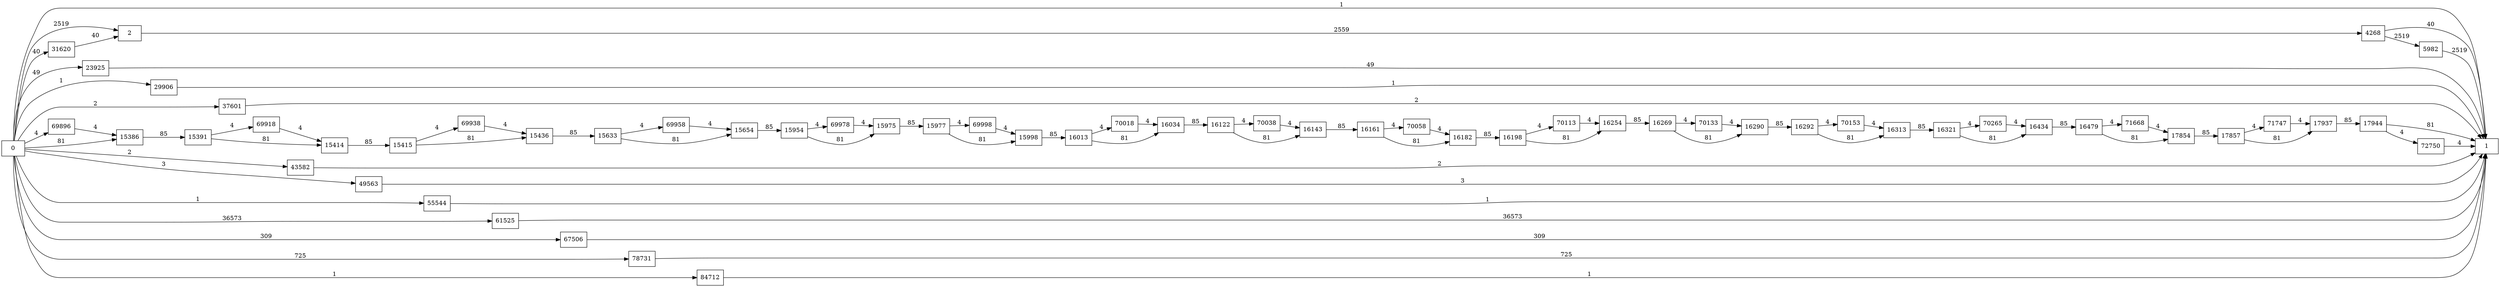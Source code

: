 digraph {
	graph [rankdir=LR]
	node [shape=rectangle]
	2 -> 4268 [label=2559]
	4268 -> 1 [label=40]
	4268 -> 5982 [label=2519]
	5982 -> 1 [label=2519]
	15386 -> 15391 [label=85]
	15391 -> 15414 [label=81]
	15391 -> 69918 [label=4]
	15414 -> 15415 [label=85]
	15415 -> 15436 [label=81]
	15415 -> 69938 [label=4]
	15436 -> 15633 [label=85]
	15633 -> 15654 [label=81]
	15633 -> 69958 [label=4]
	15654 -> 15954 [label=85]
	15954 -> 15975 [label=81]
	15954 -> 69978 [label=4]
	15975 -> 15977 [label=85]
	15977 -> 15998 [label=81]
	15977 -> 69998 [label=4]
	15998 -> 16013 [label=85]
	16013 -> 16034 [label=81]
	16013 -> 70018 [label=4]
	16034 -> 16122 [label=85]
	16122 -> 16143 [label=81]
	16122 -> 70038 [label=4]
	16143 -> 16161 [label=85]
	16161 -> 16182 [label=81]
	16161 -> 70058 [label=4]
	16182 -> 16198 [label=85]
	16198 -> 16254 [label=81]
	16198 -> 70113 [label=4]
	16254 -> 16269 [label=85]
	16269 -> 16290 [label=81]
	16269 -> 70133 [label=4]
	16290 -> 16292 [label=85]
	16292 -> 16313 [label=81]
	16292 -> 70153 [label=4]
	16313 -> 16321 [label=85]
	16321 -> 16434 [label=81]
	16321 -> 70265 [label=4]
	16434 -> 16479 [label=85]
	16479 -> 17854 [label=81]
	16479 -> 71668 [label=4]
	17854 -> 17857 [label=85]
	17857 -> 17937 [label=81]
	17857 -> 71747 [label=4]
	17937 -> 17944 [label=85]
	17944 -> 1 [label=81]
	17944 -> 72750 [label=4]
	23925 -> 1 [label=49]
	29906 -> 1 [label=1]
	31620 -> 2 [label=40]
	37601 -> 1 [label=2]
	43582 -> 1 [label=2]
	49563 -> 1 [label=3]
	55544 -> 1 [label=1]
	61525 -> 1 [label=36573]
	67506 -> 1 [label=309]
	69896 -> 15386 [label=4]
	69918 -> 15414 [label=4]
	69938 -> 15436 [label=4]
	69958 -> 15654 [label=4]
	69978 -> 15975 [label=4]
	69998 -> 15998 [label=4]
	70018 -> 16034 [label=4]
	70038 -> 16143 [label=4]
	70058 -> 16182 [label=4]
	70113 -> 16254 [label=4]
	70133 -> 16290 [label=4]
	70153 -> 16313 [label=4]
	70265 -> 16434 [label=4]
	71668 -> 17854 [label=4]
	71747 -> 17937 [label=4]
	72750 -> 1 [label=4]
	78731 -> 1 [label=725]
	84712 -> 1 [label=1]
	0 -> 2 [label=2519]
	0 -> 1 [label=1]
	0 -> 15386 [label=81]
	0 -> 23925 [label=49]
	0 -> 29906 [label=1]
	0 -> 31620 [label=40]
	0 -> 37601 [label=2]
	0 -> 43582 [label=2]
	0 -> 49563 [label=3]
	0 -> 55544 [label=1]
	0 -> 61525 [label=36573]
	0 -> 67506 [label=309]
	0 -> 69896 [label=4]
	0 -> 78731 [label=725]
	0 -> 84712 [label=1]
}
